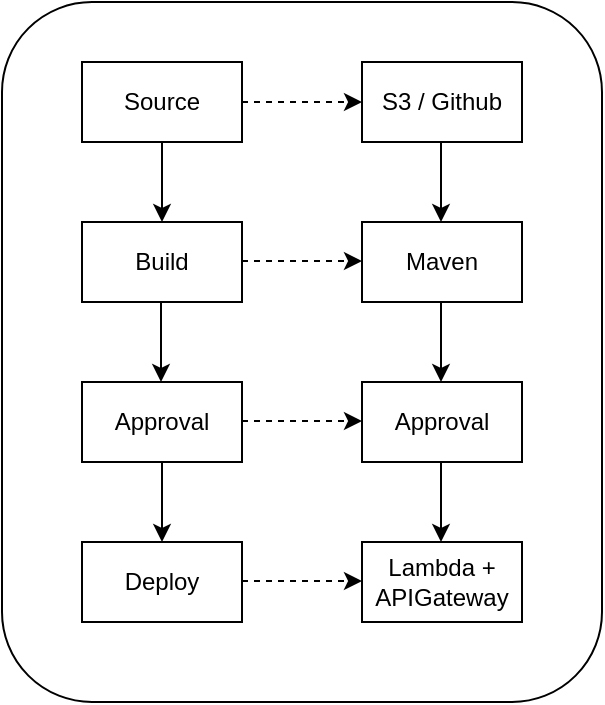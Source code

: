 <mxfile version="13.9.9" type="device"><diagram id="ju6Pzpx13hc5f_-hjvw-" name="Page-1"><mxGraphModel dx="1008" dy="485" grid="1" gridSize="10" guides="1" tooltips="1" connect="1" arrows="1" fold="1" page="1" pageScale="1" pageWidth="850" pageHeight="1100" math="0" shadow="0"><root><mxCell id="0"/><mxCell id="1" parent="0"/><mxCell id="s_lD-_qvZ-dvzJmWfSGr-1" value="" style="rounded=1;whiteSpace=wrap;html=1;" parent="1" vertex="1"><mxGeometry x="320" y="70" width="300" height="350" as="geometry"/></mxCell><mxCell id="s_lD-_qvZ-dvzJmWfSGr-2" value="Source" style="rounded=0;whiteSpace=wrap;html=1;" parent="1" vertex="1"><mxGeometry x="360" y="100" width="80" height="40" as="geometry"/></mxCell><mxCell id="s_lD-_qvZ-dvzJmWfSGr-3" value="Build" style="rounded=0;whiteSpace=wrap;html=1;" parent="1" vertex="1"><mxGeometry x="360" y="180" width="80" height="40" as="geometry"/></mxCell><mxCell id="s_lD-_qvZ-dvzJmWfSGr-4" value="Approval" style="rounded=0;whiteSpace=wrap;html=1;" parent="1" vertex="1"><mxGeometry x="360" y="260" width="80" height="40" as="geometry"/></mxCell><mxCell id="s_lD-_qvZ-dvzJmWfSGr-5" value="Deploy" style="rounded=0;whiteSpace=wrap;html=1;" parent="1" vertex="1"><mxGeometry x="360" y="340" width="80" height="40" as="geometry"/></mxCell><mxCell id="s_lD-_qvZ-dvzJmWfSGr-7" value="S3 / Github" style="rounded=0;whiteSpace=wrap;html=1;" parent="1" vertex="1"><mxGeometry x="500" y="100" width="80" height="40" as="geometry"/></mxCell><mxCell id="s_lD-_qvZ-dvzJmWfSGr-8" value="Maven" style="rounded=0;whiteSpace=wrap;html=1;" parent="1" vertex="1"><mxGeometry x="500" y="180" width="80" height="40" as="geometry"/></mxCell><mxCell id="s_lD-_qvZ-dvzJmWfSGr-9" value="Approval" style="rounded=0;whiteSpace=wrap;html=1;" parent="1" vertex="1"><mxGeometry x="500" y="260" width="80" height="40" as="geometry"/></mxCell><mxCell id="s_lD-_qvZ-dvzJmWfSGr-10" value="Lambda + APIGateway" style="rounded=0;whiteSpace=wrap;html=1;" parent="1" vertex="1"><mxGeometry x="500" y="340" width="80" height="40" as="geometry"/></mxCell><mxCell id="s_lD-_qvZ-dvzJmWfSGr-11" value="" style="endArrow=classic;html=1;exitX=1;exitY=0.5;exitDx=0;exitDy=0;entryX=0;entryY=0.5;entryDx=0;entryDy=0;dashed=1;" parent="1" source="s_lD-_qvZ-dvzJmWfSGr-2" target="s_lD-_qvZ-dvzJmWfSGr-7" edge="1"><mxGeometry width="50" height="50" relative="1" as="geometry"><mxPoint x="450" y="160" as="sourcePoint"/><mxPoint x="500" y="110" as="targetPoint"/></mxGeometry></mxCell><mxCell id="s_lD-_qvZ-dvzJmWfSGr-13" value="" style="endArrow=classic;html=1;exitX=1;exitY=0.5;exitDx=0;exitDy=0;entryX=0;entryY=0.5;entryDx=0;entryDy=0;dashed=1;" parent="1" edge="1"><mxGeometry width="50" height="50" relative="1" as="geometry"><mxPoint x="440" y="199.5" as="sourcePoint"/><mxPoint x="500" y="199.5" as="targetPoint"/></mxGeometry></mxCell><mxCell id="s_lD-_qvZ-dvzJmWfSGr-14" value="" style="endArrow=classic;html=1;exitX=1;exitY=0.5;exitDx=0;exitDy=0;entryX=0;entryY=0.5;entryDx=0;entryDy=0;dashed=1;" parent="1" edge="1"><mxGeometry width="50" height="50" relative="1" as="geometry"><mxPoint x="440" y="279.5" as="sourcePoint"/><mxPoint x="500" y="279.5" as="targetPoint"/></mxGeometry></mxCell><mxCell id="s_lD-_qvZ-dvzJmWfSGr-15" value="" style="endArrow=classic;html=1;exitX=1;exitY=0.5;exitDx=0;exitDy=0;entryX=0;entryY=0.5;entryDx=0;entryDy=0;dashed=1;" parent="1" edge="1"><mxGeometry width="50" height="50" relative="1" as="geometry"><mxPoint x="440" y="359.5" as="sourcePoint"/><mxPoint x="500" y="359.5" as="targetPoint"/></mxGeometry></mxCell><mxCell id="s_lD-_qvZ-dvzJmWfSGr-16" value="" style="endArrow=classic;html=1;entryX=0.5;entryY=0;entryDx=0;entryDy=0;" parent="1" source="s_lD-_qvZ-dvzJmWfSGr-2" target="s_lD-_qvZ-dvzJmWfSGr-3" edge="1"><mxGeometry width="50" height="50" relative="1" as="geometry"><mxPoint x="400" y="270" as="sourcePoint"/><mxPoint x="450" y="220" as="targetPoint"/></mxGeometry></mxCell><mxCell id="s_lD-_qvZ-dvzJmWfSGr-17" value="" style="endArrow=classic;html=1;entryX=0.5;entryY=0;entryDx=0;entryDy=0;" parent="1" edge="1"><mxGeometry width="50" height="50" relative="1" as="geometry"><mxPoint x="539.5" y="140" as="sourcePoint"/><mxPoint x="539.5" y="180" as="targetPoint"/></mxGeometry></mxCell><mxCell id="s_lD-_qvZ-dvzJmWfSGr-18" value="" style="endArrow=classic;html=1;entryX=0.5;entryY=0;entryDx=0;entryDy=0;" parent="1" edge="1"><mxGeometry width="50" height="50" relative="1" as="geometry"><mxPoint x="399.5" y="220" as="sourcePoint"/><mxPoint x="399.5" y="260" as="targetPoint"/></mxGeometry></mxCell><mxCell id="s_lD-_qvZ-dvzJmWfSGr-19" value="" style="endArrow=classic;html=1;entryX=0.5;entryY=0;entryDx=0;entryDy=0;exitX=0.5;exitY=1;exitDx=0;exitDy=0;" parent="1" source="s_lD-_qvZ-dvzJmWfSGr-4" target="s_lD-_qvZ-dvzJmWfSGr-5" edge="1"><mxGeometry width="50" height="50" relative="1" as="geometry"><mxPoint x="430" y="170" as="sourcePoint"/><mxPoint x="430" y="210" as="targetPoint"/></mxGeometry></mxCell><mxCell id="s_lD-_qvZ-dvzJmWfSGr-20" value="" style="endArrow=classic;html=1;entryX=0.5;entryY=0;entryDx=0;entryDy=0;" parent="1" edge="1"><mxGeometry width="50" height="50" relative="1" as="geometry"><mxPoint x="539.5" y="300" as="sourcePoint"/><mxPoint x="539.5" y="340" as="targetPoint"/></mxGeometry></mxCell><mxCell id="s_lD-_qvZ-dvzJmWfSGr-23" value="" style="endArrow=classic;html=1;entryX=0.5;entryY=0;entryDx=0;entryDy=0;" parent="1" edge="1"><mxGeometry width="50" height="50" relative="1" as="geometry"><mxPoint x="539.5" y="220" as="sourcePoint"/><mxPoint x="539.5" y="260" as="targetPoint"/></mxGeometry></mxCell></root></mxGraphModel></diagram></mxfile>